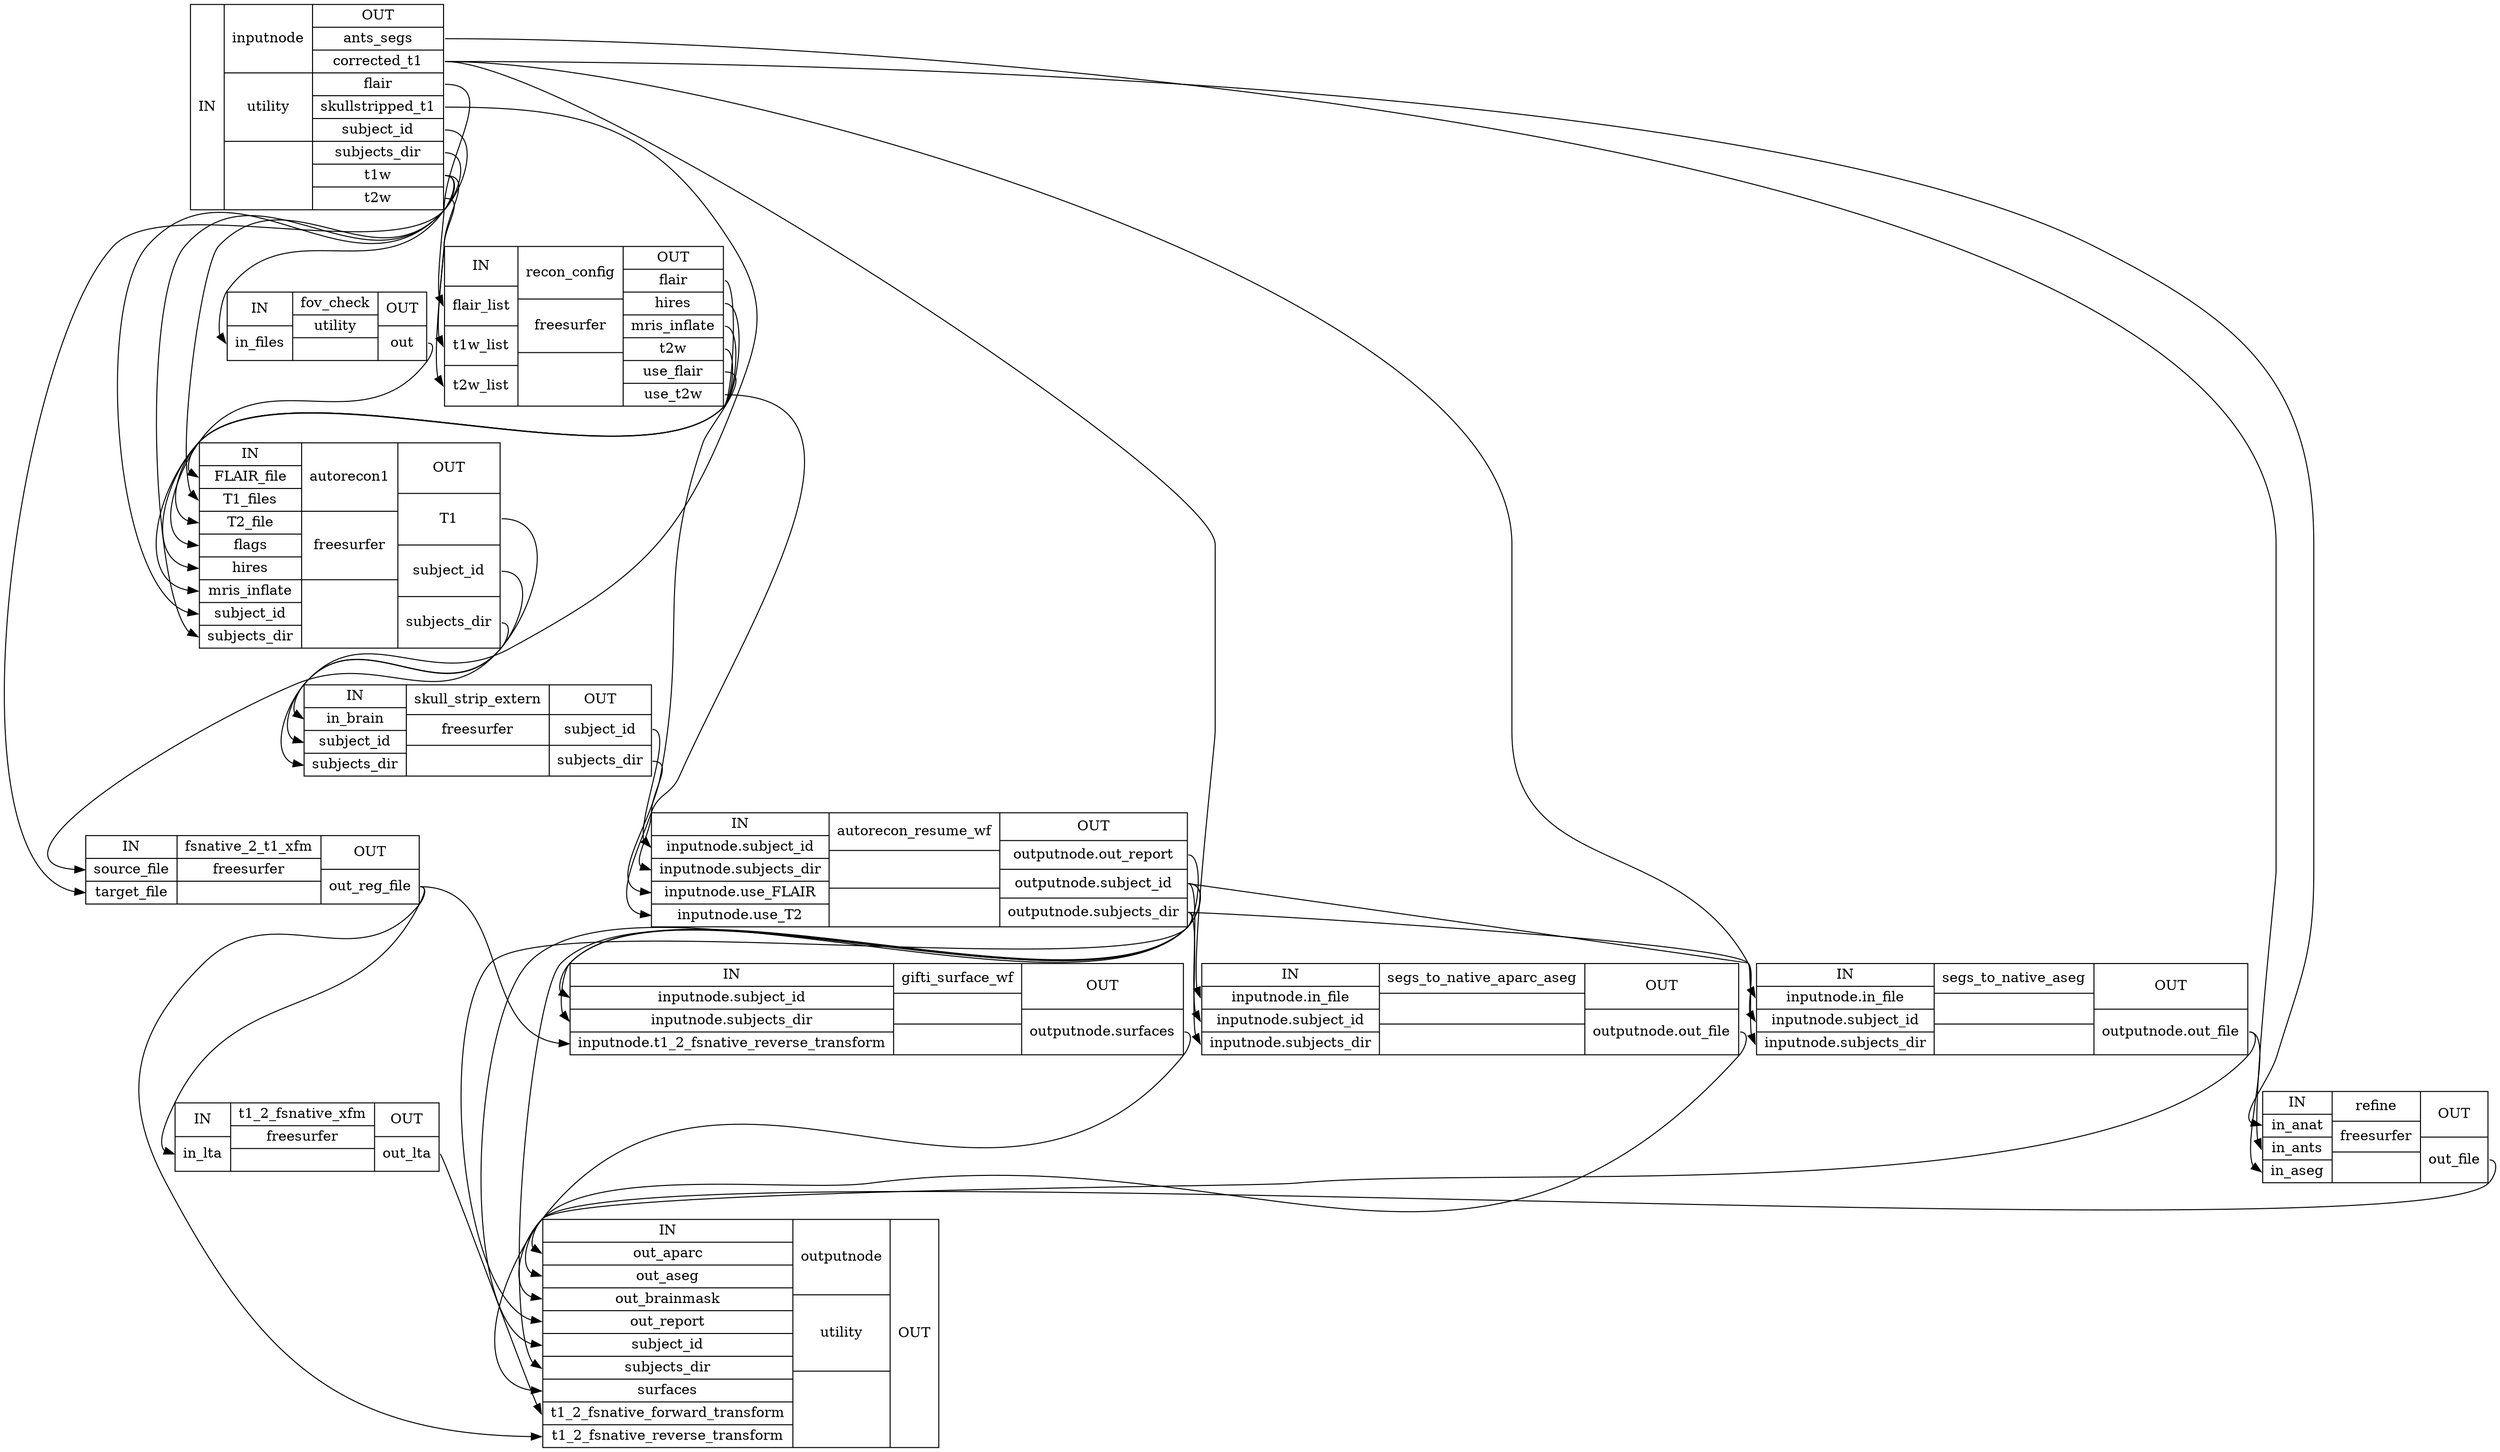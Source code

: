 digraph structs {
node [shape=record];
surface_recon_wfinputnode [label="{IN}|{ inputnode | utility |  }|{OUT|<outantssegs> ants_segs|<outcorrectedt1> corrected_t1|<outflair> flair|<outskullstrippedt1> skullstripped_t1|<outsubjectid> subject_id|<outsubjectsdir> subjects_dir|<outt1w> t1w|<outt2w> t2w}"];
surface_recon_wffov_check [label="{IN|<ininfiles> in_files}|{ fov_check | utility |  }|{OUT|<outout> out}"];
surface_recon_wfrecon_config [label="{IN|<inflairlist> flair_list|<int1wlist> t1w_list|<int2wlist> t2w_list}|{ recon_config | freesurfer |  }|{OUT|<outflair> flair|<outhires> hires|<outmrisinflate> mris_inflate|<outt2w> t2w|<outuseflair> use_flair|<outuset2w> use_t2w}"];
surface_recon_wfautorecon1 [label="{IN|<inFLAIRfile> FLAIR_file|<inT1files> T1_files|<inT2file> T2_file|<inflags> flags|<inhires> hires|<inmrisinflate> mris_inflate|<insubjectid> subject_id|<insubjectsdir> subjects_dir}|{ autorecon1 | freesurfer |  }|{OUT|<outT1> T1|<outsubjectid> subject_id|<outsubjectsdir> subjects_dir}"];
surface_recon_wffsnative_2_t1_xfm [label="{IN|<insourcefile> source_file|<intargetfile> target_file}|{ fsnative_2_t1_xfm | freesurfer |  }|{OUT|<outoutregfile> out_reg_file}"];
surface_recon_wft1_2_fsnative_xfm [label="{IN|<ininlta> in_lta}|{ t1_2_fsnative_xfm | freesurfer |  }|{OUT|<outoutlta> out_lta}"];
surface_recon_wfskull_strip_extern [label="{IN|<ininbrain> in_brain|<insubjectid> subject_id|<insubjectsdir> subjects_dir}|{ skull_strip_extern | freesurfer |  }|{OUT|<outsubjectid> subject_id|<outsubjectsdir> subjects_dir}"];
surface_recon_wfautorecon_resume_wf [label="{IN|<ininputnodesubjectid> inputnode.subject_id|<ininputnodesubjectsdir> inputnode.subjects_dir|<ininputnodeuseFLAIR> inputnode.use_FLAIR|<ininputnodeuseT2> inputnode.use_T2}|{ autorecon_resume_wf |  |  }|{OUT|<outoutputnodeoutreport> outputnode.out_report|<outoutputnodesubjectid> outputnode.subject_id|<outoutputnodesubjectsdir> outputnode.subjects_dir}"];
surface_recon_wfsegs_to_native_aparc_aseg [label="{IN|<ininputnodeinfile> inputnode.in_file|<ininputnodesubjectid> inputnode.subject_id|<ininputnodesubjectsdir> inputnode.subjects_dir}|{ segs_to_native_aparc_aseg |  |  }|{OUT|<outoutputnodeoutfile> outputnode.out_file}"];
surface_recon_wfsegs_to_native_aseg [label="{IN|<ininputnodeinfile> inputnode.in_file|<ininputnodesubjectid> inputnode.subject_id|<ininputnodesubjectsdir> inputnode.subjects_dir}|{ segs_to_native_aseg |  |  }|{OUT|<outoutputnodeoutfile> outputnode.out_file}"];
surface_recon_wfrefine [label="{IN|<ininanat> in_anat|<ininants> in_ants|<ininaseg> in_aseg}|{ refine | freesurfer |  }|{OUT|<outoutfile> out_file}"];
surface_recon_wfgifti_surface_wf [label="{IN|<ininputnodesubjectid> inputnode.subject_id|<ininputnodesubjectsdir> inputnode.subjects_dir|<ininputnodet12fsnativereversetransform> inputnode.t1_2_fsnative_reverse_transform}|{ gifti_surface_wf |  |  }|{OUT|<outoutputnodesurfaces> outputnode.surfaces}"];
surface_recon_wfoutputnode [label="{IN|<inoutaparc> out_aparc|<inoutaseg> out_aseg|<inoutbrainmask> out_brainmask|<inoutreport> out_report|<insubjectid> subject_id|<insubjectsdir> subjects_dir|<insurfaces> surfaces|<int12fsnativeforwardtransform> t1_2_fsnative_forward_transform|<int12fsnativereversetransform> t1_2_fsnative_reverse_transform}|{ outputnode | utility |  }|{OUT}"];
surface_recon_wfautorecon1:outT1:e -> surface_recon_wffsnative_2_t1_xfm:insourcefile:w;
surface_recon_wfautorecon1:outsubjectid:e -> surface_recon_wfskull_strip_extern:insubjectid:w;
surface_recon_wfautorecon1:outsubjectsdir:e -> surface_recon_wfskull_strip_extern:insubjectsdir:w;
surface_recon_wfautorecon_resume_wf:outoutputnodeoutreport:e -> surface_recon_wfoutputnode:inoutreport:w;
surface_recon_wfautorecon_resume_wf:outoutputnodesubjectid:e -> surface_recon_wfgifti_surface_wf:ininputnodesubjectid:w;
surface_recon_wfautorecon_resume_wf:outoutputnodesubjectid:e -> surface_recon_wfoutputnode:insubjectid:w;
surface_recon_wfautorecon_resume_wf:outoutputnodesubjectid:e -> surface_recon_wfsegs_to_native_aparc_aseg:ininputnodesubjectid:w;
surface_recon_wfautorecon_resume_wf:outoutputnodesubjectid:e -> surface_recon_wfsegs_to_native_aseg:ininputnodesubjectid:w;
surface_recon_wfautorecon_resume_wf:outoutputnodesubjectsdir:e -> surface_recon_wfgifti_surface_wf:ininputnodesubjectsdir:w;
surface_recon_wfautorecon_resume_wf:outoutputnodesubjectsdir:e -> surface_recon_wfoutputnode:insubjectsdir:w;
surface_recon_wfautorecon_resume_wf:outoutputnodesubjectsdir:e -> surface_recon_wfsegs_to_native_aparc_aseg:ininputnodesubjectsdir:w;
surface_recon_wfautorecon_resume_wf:outoutputnodesubjectsdir:e -> surface_recon_wfsegs_to_native_aseg:ininputnodesubjectsdir:w;
surface_recon_wffov_check:outout:e -> surface_recon_wfautorecon1:inflags:w;
surface_recon_wffsnative_2_t1_xfm:outoutregfile:e -> surface_recon_wfgifti_surface_wf:ininputnodet12fsnativereversetransform:w;
surface_recon_wffsnative_2_t1_xfm:outoutregfile:e -> surface_recon_wfoutputnode:int12fsnativereversetransform:w;
surface_recon_wffsnative_2_t1_xfm:outoutregfile:e -> surface_recon_wft1_2_fsnative_xfm:ininlta:w;
surface_recon_wfgifti_surface_wf:outoutputnodesurfaces:e -> surface_recon_wfoutputnode:insurfaces:w;
surface_recon_wfinputnode:outantssegs:e -> surface_recon_wfrefine:ininants:w;
surface_recon_wfinputnode:outcorrectedt1:e -> surface_recon_wfrefine:ininanat:w;
surface_recon_wfinputnode:outcorrectedt1:e -> surface_recon_wfsegs_to_native_aparc_aseg:ininputnodeinfile:w;
surface_recon_wfinputnode:outcorrectedt1:e -> surface_recon_wfsegs_to_native_aseg:ininputnodeinfile:w;
surface_recon_wfinputnode:outflair:e -> surface_recon_wfrecon_config:inflairlist:w;
surface_recon_wfinputnode:outskullstrippedt1:e -> surface_recon_wfskull_strip_extern:ininbrain:w;
surface_recon_wfinputnode:outsubjectid:e -> surface_recon_wfautorecon1:insubjectid:w;
surface_recon_wfinputnode:outsubjectsdir:e -> surface_recon_wfautorecon1:insubjectsdir:w;
surface_recon_wfinputnode:outt1w:e -> surface_recon_wfautorecon1:inT1files:w;
surface_recon_wfinputnode:outt1w:e -> surface_recon_wffov_check:ininfiles:w;
surface_recon_wfinputnode:outt1w:e -> surface_recon_wffsnative_2_t1_xfm:intargetfile:w;
surface_recon_wfinputnode:outt1w:e -> surface_recon_wfrecon_config:int1wlist:w;
surface_recon_wfinputnode:outt2w:e -> surface_recon_wfrecon_config:int2wlist:w;
surface_recon_wfrecon_config:outflair:e -> surface_recon_wfautorecon1:inFLAIRfile:w;
surface_recon_wfrecon_config:outhires:e -> surface_recon_wfautorecon1:inhires:w;
surface_recon_wfrecon_config:outmrisinflate:e -> surface_recon_wfautorecon1:inmrisinflate:w;
surface_recon_wfrecon_config:outt2w:e -> surface_recon_wfautorecon1:inT2file:w;
surface_recon_wfrecon_config:outuseflair:e -> surface_recon_wfautorecon_resume_wf:ininputnodeuseFLAIR:w;
surface_recon_wfrecon_config:outuset2w:e -> surface_recon_wfautorecon_resume_wf:ininputnodeuseT2:w;
surface_recon_wfrefine:outoutfile:e -> surface_recon_wfoutputnode:inoutbrainmask:w;
surface_recon_wfsegs_to_native_aparc_aseg:outoutputnodeoutfile:e -> surface_recon_wfoutputnode:inoutaparc:w;
surface_recon_wfsegs_to_native_aseg:outoutputnodeoutfile:e -> surface_recon_wfoutputnode:inoutaseg:w;
surface_recon_wfsegs_to_native_aseg:outoutputnodeoutfile:e -> surface_recon_wfrefine:ininaseg:w;
surface_recon_wfskull_strip_extern:outsubjectid:e -> surface_recon_wfautorecon_resume_wf:ininputnodesubjectid:w;
surface_recon_wfskull_strip_extern:outsubjectsdir:e -> surface_recon_wfautorecon_resume_wf:ininputnodesubjectsdir:w;
surface_recon_wft1_2_fsnative_xfm:outoutlta:e -> surface_recon_wfoutputnode:int12fsnativeforwardtransform:w;
}